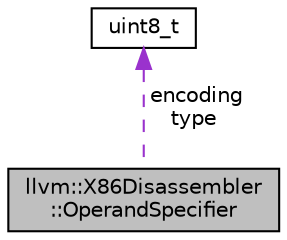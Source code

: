digraph "llvm::X86Disassembler::OperandSpecifier"
{
 // LATEX_PDF_SIZE
  bgcolor="transparent";
  edge [fontname="Helvetica",fontsize="10",labelfontname="Helvetica",labelfontsize="10"];
  node [fontname="Helvetica",fontsize="10",shape="box"];
  Node1 [label="llvm::X86Disassembler\l::OperandSpecifier",height=0.2,width=0.4,color="black", fillcolor="grey75", style="filled", fontcolor="black",tooltip="The specification for how to extract and interpret one operand."];
  Node2 -> Node1 [dir="back",color="darkorchid3",fontsize="10",style="dashed",label=" encoding\ntype" ,fontname="Helvetica"];
  Node2 [label="uint8_t",height=0.2,width=0.4,color="black",tooltip=" "];
}

